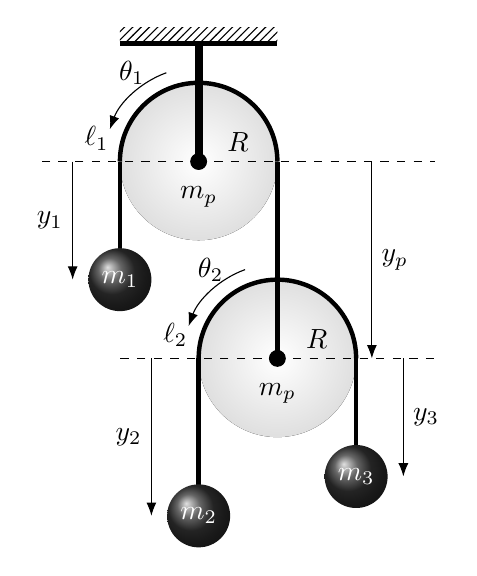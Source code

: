 \begin{tikzpicture}
	
	% upper pulley
	\def \pulleyRadius {1.0};
	\coordinate (pulleyCentre) at (0,0);
	\fill [inner color = white, outer color = gray!25, thin] (pulleyCentre) circle (\pulleyRadius) node [below = 2 mm] {\(m_p\)};
	\filldraw (pulleyCentre) circle (1 mm);

	%% lower pulley dimensions
	\def \extra {0.4};
	\draw [-Latex] (pulleyCentre) ++(110:{\pulleyRadius + \extra / 2}) arc (110 : 160 : {\pulleyRadius + \extra / 2 }) node [midway, above] {\(\theta_1\)};
	
	
	% dashed lines from 0.1 at each side of the circle
	\def \deltax {1.0};
	\draw [dashed] (0.2,0) -- ({\pulleyRadius + 2* \deltax},0);
	\draw [dashed] (-0.2,0) -- ({-\pulleyRadius - \deltax},0);
	\node at ({\pulleyRadius / 2}, 0) [above] {\(R\)};

	% weight m_1
	\def \boxwidth {\pulleyRadius/ 2.5};
	\def \boxAheight {-1.5};
	\shade [ball color=black!80] (-\pulleyRadius, \boxAheight) circle (\boxwidth) node {\color{white} $m_1$};
	
	% lower pulley
	\def \lowerPulleyHeight {-2.5};
	\coordinate (lowerPulleyCentre) at (\pulleyRadius,\lowerPulleyHeight);
	\fill [inner color = white, outer color = gray!25, thin] (lowerPulleyCentre) circle (\pulleyRadius) node [below = 2mm] {\(m_p\)};
	% \shade [ball color=black!80] (\pulleyRadius, \lowerPulleyHeight) circle (\boxwidth) node {\color{white} $m_2$};
	\filldraw (lowerPulleyCentre) circle (1 mm);
	\node at ($(lowerPulleyCentre) + ({\pulleyRadius / 2}, 0) $) [above] {\(R\)};
	
	%% lower pulley dimensions
	\draw [-Latex] (lowerPulleyCentre) ++(110:{\pulleyRadius + \extra / 2}) arc (110 : 160 : {\pulleyRadius + \extra / 2 }) node [midway, above] {\(\theta_2\)};
	
	% rope 1
	\draw [ultra thick] (-\pulleyRadius, \boxAheight + \boxwidth) -- (-\pulleyRadius,0);
	\draw [ultra thick] ( \pulleyRadius, \lowerPulleyHeight) -- (\pulleyRadius,0); 
	\draw [ultra thick] (pulleyCentre) ++(0:\pulleyRadius) arc (0:180:\pulleyRadius) node [above left] {\(\ell_1\)};


	% rope 2
	\draw [ultra thick] (lowerPulleyCentre) ++(0:\pulleyRadius) arc (0:180:\pulleyRadius) node [above left] {\(\ell_2\)};
	\def \belowPulley3 {-1.5};
	\coordinate (weight3) at ($(lowerPulleyCentre) + ( \pulleyRadius , \belowPulley3 )$);  
	\draw [ultra thick] ($(lowerPulleyCentre) + (\pulleyRadius , 0) $) -- (weight3);
	
	\def \belowPulleyHeight2 {-2.0};
	\coordinate (weight2) at ($(lowerPulleyCentre) + ( -\pulleyRadius , \belowPulleyHeight2 )$);  
	\draw [ultra thick] ($(lowerPulleyCentre) + (-\pulleyRadius , 0) $) -- (weight2);

	% weight m_3
	\shade [ball color=black!80] (weight3) circle (\boxwidth) node {\color{white} $m_3$};

	% weight m_2
	\shade [ball color=black!80] (weight2) circle (\boxwidth) node {\color{white} $m_2$};


	% upper puley dimensions
	\def \pendeLeft {-\pulleyRadius - \boxwidth - 0.2};
	\def \pende {\pulleyRadius + \boxwidth + 0.2};
	\def \pendePulley {2* \pulleyRadius + 0.2};
	\draw [-Latex] (\pendeLeft, 0) -- (\pendeLeft, \boxAheight) node [midway, left] {\(y_1\)};
	\draw [-Latex] ( \pendePulley, 0) -- ( \pendePulley, \lowerPulleyHeight) node [midway, right] {\(y_p\)};


	% lower pulley dimensions
	\draw [-Latex] ($(lowerPulleyCentre) + (\pendeLeft, 0) $) -- ($(lowerPulleyCentre) + (\pendeLeft, \belowPulleyHeight2 ) $) node [midway, left] {\(y_2\)};
	\draw [-Latex] ($(lowerPulleyCentre) + (\pende, 0) $) -- ($(lowerPulleyCentre) + (\pende, \belowPulley3 ) $) node [midway, right] {\(y_3\)};

	
	% lower pulley dashed lines
	\draw [dashed] ($ (lowerPulleyCentre) + (-0.2,0) $) -- ($ (lowerPulleyCentre) + ({-\pulleyRadius - \deltax},0) $);
	\draw [dashed] ($ (lowerPulleyCentre) + (0.2,0)$) -- ($(lowerPulleyCentre) + ({\pulleyRadius + \deltax},0) $);

	% ceiling
	\def \ceilingAbove {1.5};
	\draw [line width = 1 mm] ($(pulleyCentre) + (0,\ceilingAbove)$) -- (pulleyCentre);
	\draw [ultra thick] ($(pulleyCentre) + ({- \pulleyRadius},\ceilingAbove)$)  -- ($(pulleyCentre) + (\pulleyRadius,\ceilingAbove)$);
	\fill [pattern = north east lines] ($(pulleyCentre) + ({- \pulleyRadius},\ceilingAbove)$)  rectangle ($(pulleyCentre) + (\pulleyRadius, {\ceilingAbove + 0.2 })$);


\end{tikzpicture}
